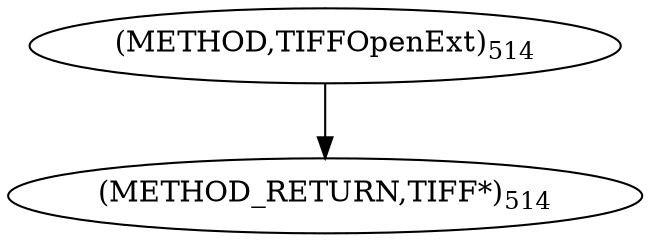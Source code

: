 digraph "TIFFOpenExt" {  
"9033" [label = <(METHOD,TIFFOpenExt)<SUB>514</SUB>> ]
"9037" [label = <(METHOD_RETURN,TIFF*)<SUB>514</SUB>> ]
  "9033" -> "9037" 
}
